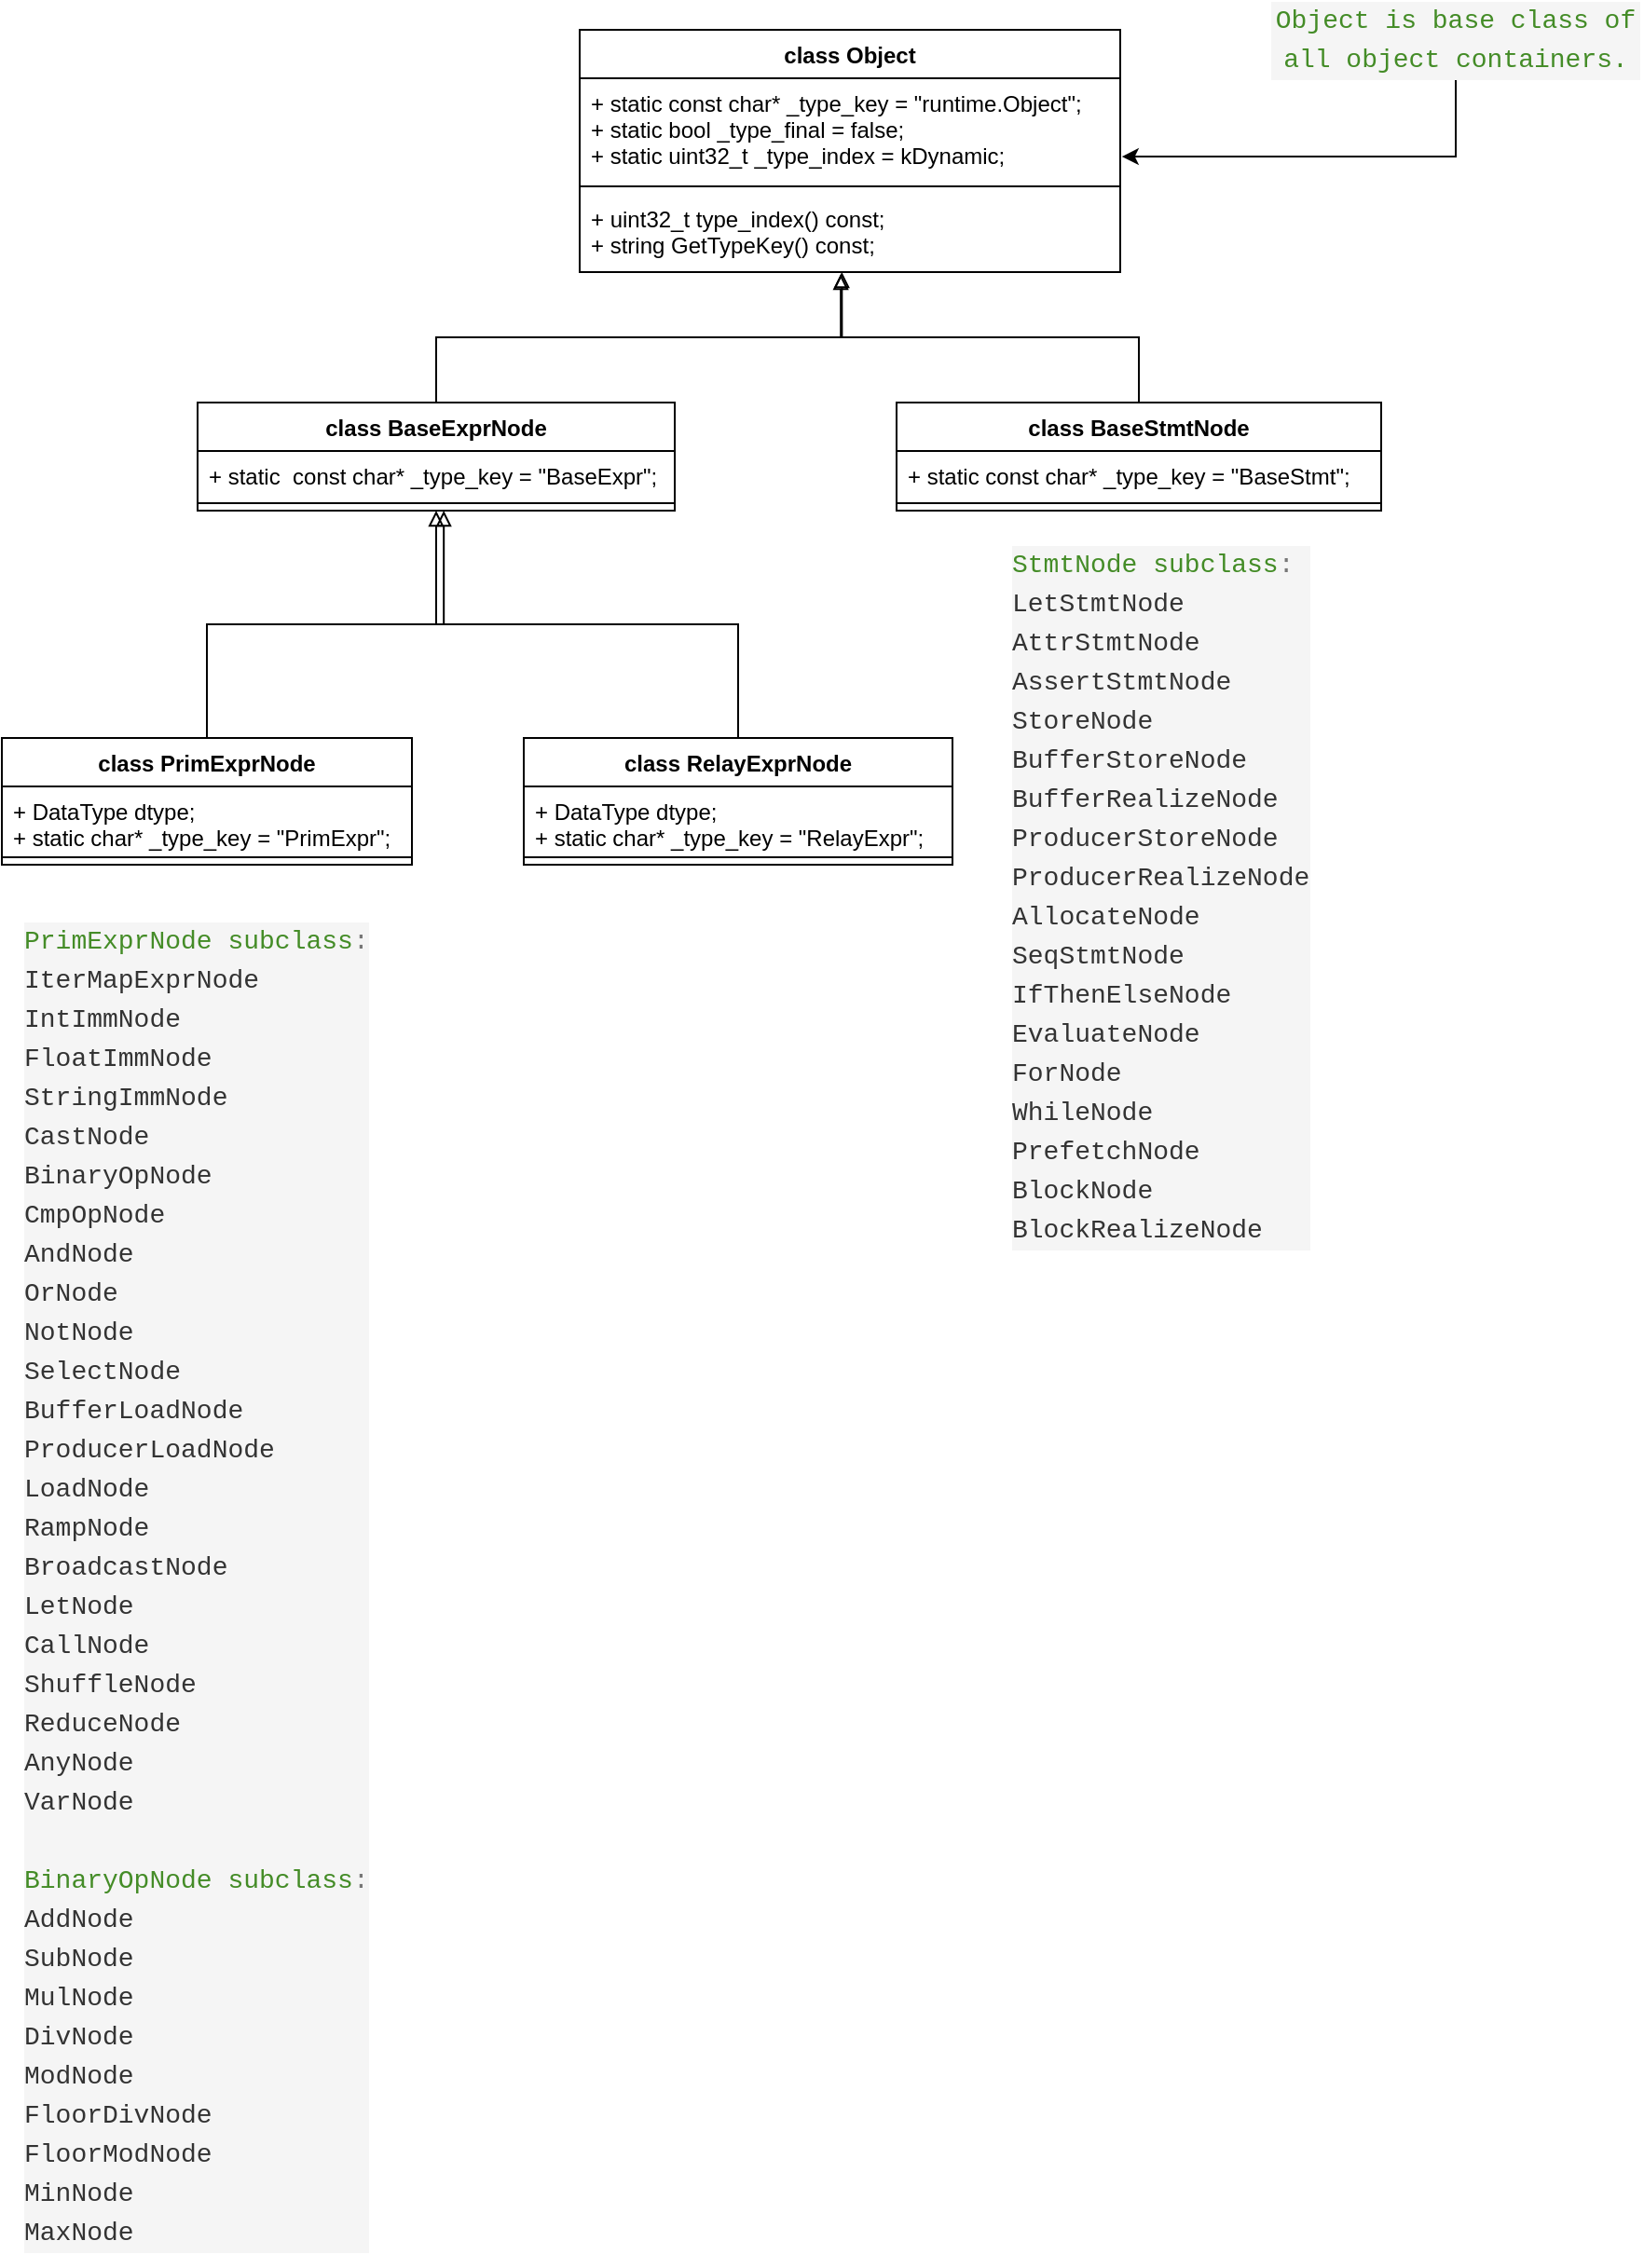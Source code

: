 <mxfile version="17.1.3" type="github">
  <diagram id="C5RBs43oDa-KdzZeNtuy" name="Page-1">
    <mxGraphModel dx="1555" dy="496" grid="1" gridSize="10" guides="1" tooltips="1" connect="1" arrows="1" fold="1" page="1" pageScale="1" pageWidth="827" pageHeight="1169" math="0" shadow="0">
      <root>
        <mxCell id="WIyWlLk6GJQsqaUBKTNV-0" />
        <mxCell id="WIyWlLk6GJQsqaUBKTNV-1" parent="WIyWlLk6GJQsqaUBKTNV-0" />
        <mxCell id="kKY4jda6wwt20LBGPMN2-0" value="class Object" style="swimlane;fontStyle=1;align=center;verticalAlign=top;childLayout=stackLayout;horizontal=1;startSize=26;horizontalStack=0;resizeParent=1;resizeParentMax=0;resizeLast=0;collapsible=1;marginBottom=0;" vertex="1" parent="WIyWlLk6GJQsqaUBKTNV-1">
          <mxGeometry x="290" y="110" width="290" height="130" as="geometry">
            <mxRectangle x="290" y="110" width="100" height="26" as="alternateBounds" />
          </mxGeometry>
        </mxCell>
        <mxCell id="kKY4jda6wwt20LBGPMN2-1" value="+   static const char* _type_key = &quot;runtime.Object&quot;;&#xa;+   static bool _type_final = false;&#xa;+ static uint32_t _type_index = kDynamic;" style="text;strokeColor=none;fillColor=none;align=left;verticalAlign=top;spacingLeft=4;spacingRight=4;overflow=hidden;rotatable=0;points=[[0,0.5],[1,0.5]];portConstraint=eastwest;" vertex="1" parent="kKY4jda6wwt20LBGPMN2-0">
          <mxGeometry y="26" width="290" height="54" as="geometry" />
        </mxCell>
        <mxCell id="kKY4jda6wwt20LBGPMN2-2" value="" style="line;strokeWidth=1;fillColor=none;align=left;verticalAlign=middle;spacingTop=-1;spacingLeft=3;spacingRight=3;rotatable=0;labelPosition=right;points=[];portConstraint=eastwest;" vertex="1" parent="kKY4jda6wwt20LBGPMN2-0">
          <mxGeometry y="80" width="290" height="8" as="geometry" />
        </mxCell>
        <mxCell id="kKY4jda6wwt20LBGPMN2-3" value="+   uint32_t type_index() const;&#xa;+ string GetTypeKey() const;" style="text;strokeColor=none;fillColor=none;align=left;verticalAlign=top;spacingLeft=4;spacingRight=4;overflow=hidden;rotatable=0;points=[[0,0.5],[1,0.5]];portConstraint=eastwest;" vertex="1" parent="kKY4jda6wwt20LBGPMN2-0">
          <mxGeometry y="88" width="290" height="42" as="geometry" />
        </mxCell>
        <mxCell id="kKY4jda6wwt20LBGPMN2-11" style="edgeStyle=orthogonalEdgeStyle;rounded=0;orthogonalLoop=1;jettySize=auto;html=1;entryX=0.485;entryY=1;entryDx=0;entryDy=0;entryPerimeter=0;endArrow=block;endFill=0;" edge="1" parent="WIyWlLk6GJQsqaUBKTNV-1" source="kKY4jda6wwt20LBGPMN2-4" target="kKY4jda6wwt20LBGPMN2-3">
          <mxGeometry relative="1" as="geometry" />
        </mxCell>
        <mxCell id="kKY4jda6wwt20LBGPMN2-42" style="edgeStyle=orthogonalEdgeStyle;rounded=0;orthogonalLoop=1;jettySize=auto;html=1;exitX=0.5;exitY=1;exitDx=0;exitDy=0;endArrow=block;endFill=0;" edge="1" parent="WIyWlLk6GJQsqaUBKTNV-1" source="kKY4jda6wwt20LBGPMN2-4">
          <mxGeometry relative="1" as="geometry">
            <mxPoint x="213" y="367.907" as="targetPoint" />
          </mxGeometry>
        </mxCell>
        <mxCell id="kKY4jda6wwt20LBGPMN2-4" value="class BaseExprNode" style="swimlane;fontStyle=1;align=center;verticalAlign=top;childLayout=stackLayout;horizontal=1;startSize=26;horizontalStack=0;resizeParent=1;resizeParentMax=0;resizeLast=0;collapsible=1;marginBottom=0;" vertex="1" parent="WIyWlLk6GJQsqaUBKTNV-1">
          <mxGeometry x="85" y="310" width="256" height="58" as="geometry" />
        </mxCell>
        <mxCell id="kKY4jda6wwt20LBGPMN2-5" value="+ static  const char* _type_key = &quot;BaseExpr&quot;;" style="text;strokeColor=none;fillColor=none;align=left;verticalAlign=top;spacingLeft=4;spacingRight=4;overflow=hidden;rotatable=0;points=[[0,0.5],[1,0.5]];portConstraint=eastwest;" vertex="1" parent="kKY4jda6wwt20LBGPMN2-4">
          <mxGeometry y="26" width="256" height="24" as="geometry" />
        </mxCell>
        <mxCell id="kKY4jda6wwt20LBGPMN2-6" value="" style="line;strokeWidth=1;fillColor=none;align=left;verticalAlign=middle;spacingTop=-1;spacingLeft=3;spacingRight=3;rotatable=0;labelPosition=right;points=[];portConstraint=eastwest;" vertex="1" parent="kKY4jda6wwt20LBGPMN2-4">
          <mxGeometry y="50" width="256" height="8" as="geometry" />
        </mxCell>
        <mxCell id="kKY4jda6wwt20LBGPMN2-9" style="edgeStyle=orthogonalEdgeStyle;rounded=0;orthogonalLoop=1;jettySize=auto;html=1;entryX=1.003;entryY=0.778;entryDx=0;entryDy=0;entryPerimeter=0;" edge="1" parent="WIyWlLk6GJQsqaUBKTNV-1" source="kKY4jda6wwt20LBGPMN2-8" target="kKY4jda6wwt20LBGPMN2-1">
          <mxGeometry relative="1" as="geometry" />
        </mxCell>
        <mxCell id="kKY4jda6wwt20LBGPMN2-8" value="&lt;div style=&quot;color: rgb(51 , 51 , 51) ; background-color: rgb(245 , 245 , 245) ; font-family: &amp;#34;menlo&amp;#34; , &amp;#34;monaco&amp;#34; , &amp;#34;courier new&amp;#34; , monospace ; font-size: 14px ; line-height: 21px&quot;&gt;&lt;span style=&quot;color: rgb(68 , 140 , 39)&quot;&gt;Object is base class of all object containers.&lt;/span&gt;&lt;/div&gt;" style="text;html=1;strokeColor=none;fillColor=none;align=center;verticalAlign=middle;whiteSpace=wrap;rounded=0;" vertex="1" parent="WIyWlLk6GJQsqaUBKTNV-1">
          <mxGeometry x="660" y="100" width="200" height="30" as="geometry" />
        </mxCell>
        <mxCell id="kKY4jda6wwt20LBGPMN2-15" style="edgeStyle=orthogonalEdgeStyle;rounded=0;orthogonalLoop=1;jettySize=auto;html=1;entryX=0.483;entryY=1.024;entryDx=0;entryDy=0;entryPerimeter=0;endArrow=block;endFill=0;" edge="1" parent="WIyWlLk6GJQsqaUBKTNV-1" source="kKY4jda6wwt20LBGPMN2-12" target="kKY4jda6wwt20LBGPMN2-3">
          <mxGeometry relative="1" as="geometry" />
        </mxCell>
        <mxCell id="kKY4jda6wwt20LBGPMN2-12" value="class BaseStmtNode" style="swimlane;fontStyle=1;align=center;verticalAlign=top;childLayout=stackLayout;horizontal=1;startSize=26;horizontalStack=0;resizeParent=1;resizeParentMax=0;resizeLast=0;collapsible=1;marginBottom=0;" vertex="1" parent="WIyWlLk6GJQsqaUBKTNV-1">
          <mxGeometry x="460" y="310" width="260" height="58" as="geometry" />
        </mxCell>
        <mxCell id="kKY4jda6wwt20LBGPMN2-13" value="+ static const char* _type_key = &quot;BaseStmt&quot;;" style="text;strokeColor=none;fillColor=none;align=left;verticalAlign=top;spacingLeft=4;spacingRight=4;overflow=hidden;rotatable=0;points=[[0,0.5],[1,0.5]];portConstraint=eastwest;" vertex="1" parent="kKY4jda6wwt20LBGPMN2-12">
          <mxGeometry y="26" width="260" height="24" as="geometry" />
        </mxCell>
        <mxCell id="kKY4jda6wwt20LBGPMN2-14" value="" style="line;strokeWidth=1;fillColor=none;align=left;verticalAlign=middle;spacingTop=-1;spacingLeft=3;spacingRight=3;rotatable=0;labelPosition=right;points=[];portConstraint=eastwest;" vertex="1" parent="kKY4jda6wwt20LBGPMN2-12">
          <mxGeometry y="50" width="260" height="8" as="geometry" />
        </mxCell>
        <mxCell id="kKY4jda6wwt20LBGPMN2-19" style="edgeStyle=orthogonalEdgeStyle;rounded=0;orthogonalLoop=1;jettySize=auto;html=1;entryX=0.516;entryY=1;entryDx=0;entryDy=0;entryPerimeter=0;endArrow=block;endFill=0;" edge="1" parent="WIyWlLk6GJQsqaUBKTNV-1" source="kKY4jda6wwt20LBGPMN2-16" target="kKY4jda6wwt20LBGPMN2-6">
          <mxGeometry relative="1" as="geometry" />
        </mxCell>
        <mxCell id="kKY4jda6wwt20LBGPMN2-16" value="class PrimExprNode" style="swimlane;fontStyle=1;align=center;verticalAlign=top;childLayout=stackLayout;horizontal=1;startSize=26;horizontalStack=0;resizeParent=1;resizeParentMax=0;resizeLast=0;collapsible=1;marginBottom=0;" vertex="1" parent="WIyWlLk6GJQsqaUBKTNV-1">
          <mxGeometry x="-20" y="490" width="220" height="68" as="geometry" />
        </mxCell>
        <mxCell id="kKY4jda6wwt20LBGPMN2-17" value="+ DataType dtype;&#xa;+ static char* _type_key = &quot;PrimExpr&quot;;" style="text;strokeColor=none;fillColor=none;align=left;verticalAlign=top;spacingLeft=4;spacingRight=4;overflow=hidden;rotatable=0;points=[[0,0.5],[1,0.5]];portConstraint=eastwest;" vertex="1" parent="kKY4jda6wwt20LBGPMN2-16">
          <mxGeometry y="26" width="220" height="34" as="geometry" />
        </mxCell>
        <mxCell id="kKY4jda6wwt20LBGPMN2-18" value="" style="line;strokeWidth=1;fillColor=none;align=left;verticalAlign=middle;spacingTop=-1;spacingLeft=3;spacingRight=3;rotatable=0;labelPosition=right;points=[];portConstraint=eastwest;" vertex="1" parent="kKY4jda6wwt20LBGPMN2-16">
          <mxGeometry y="60" width="220" height="8" as="geometry" />
        </mxCell>
        <mxCell id="kKY4jda6wwt20LBGPMN2-41" style="edgeStyle=orthogonalEdgeStyle;rounded=0;orthogonalLoop=1;jettySize=auto;html=1;exitX=0.5;exitY=0;exitDx=0;exitDy=0;endArrow=block;endFill=0;entryX=0.5;entryY=1;entryDx=0;entryDy=0;" edge="1" parent="WIyWlLk6GJQsqaUBKTNV-1" source="kKY4jda6wwt20LBGPMN2-38" target="kKY4jda6wwt20LBGPMN2-4">
          <mxGeometry relative="1" as="geometry">
            <mxPoint x="220" y="370" as="targetPoint" />
          </mxGeometry>
        </mxCell>
        <mxCell id="kKY4jda6wwt20LBGPMN2-38" value="class RelayExprNode" style="swimlane;fontStyle=1;align=center;verticalAlign=top;childLayout=stackLayout;horizontal=1;startSize=26;horizontalStack=0;resizeParent=1;resizeParentMax=0;resizeLast=0;collapsible=1;marginBottom=0;" vertex="1" parent="WIyWlLk6GJQsqaUBKTNV-1">
          <mxGeometry x="260" y="490" width="230" height="68" as="geometry" />
        </mxCell>
        <mxCell id="kKY4jda6wwt20LBGPMN2-39" value="+ DataType dtype;&#xa;+ static char* _type_key = &quot;RelayExpr&quot;;" style="text;strokeColor=none;fillColor=none;align=left;verticalAlign=top;spacingLeft=4;spacingRight=4;overflow=hidden;rotatable=0;points=[[0,0.5],[1,0.5]];portConstraint=eastwest;" vertex="1" parent="kKY4jda6wwt20LBGPMN2-38">
          <mxGeometry y="26" width="230" height="34" as="geometry" />
        </mxCell>
        <mxCell id="kKY4jda6wwt20LBGPMN2-40" value="" style="line;strokeWidth=1;fillColor=none;align=left;verticalAlign=middle;spacingTop=-1;spacingLeft=3;spacingRight=3;rotatable=0;labelPosition=right;points=[];portConstraint=eastwest;" vertex="1" parent="kKY4jda6wwt20LBGPMN2-38">
          <mxGeometry y="60" width="230" height="8" as="geometry" />
        </mxCell>
        <mxCell id="kKY4jda6wwt20LBGPMN2-43" value="&lt;div style=&quot;color: rgb(51 , 51 , 51) ; background-color: rgb(245 , 245 , 245) ; font-family: &amp;quot;menlo&amp;quot; , &amp;quot;monaco&amp;quot; , &amp;quot;courier new&amp;quot; , monospace ; font-size: 14px ; line-height: 21px&quot;&gt;&lt;div style=&quot;font-family: &amp;quot;menlo&amp;quot; , &amp;quot;monaco&amp;quot; , &amp;quot;courier new&amp;quot; , monospace ; line-height: 21px&quot;&gt;&lt;div&gt;&lt;span style=&quot;color: rgb(68 , 140 , 39)&quot;&gt;PrimExprNode subclass&lt;/span&gt;&lt;span style=&quot;color: rgb(119 , 119 , 119)&quot;&gt;:&lt;/span&gt;&lt;/div&gt;&lt;div&gt;IterMapExprNode&lt;/div&gt;&lt;div&gt;IntImmNode&lt;/div&gt;&lt;div&gt;FloatImmNode&lt;/div&gt;&lt;div&gt;StringImmNode&lt;/div&gt;&lt;div&gt;CastNode&lt;/div&gt;&lt;div&gt;BinaryOpNode&lt;/div&gt;&lt;div&gt;CmpOpNode&lt;/div&gt;&lt;div&gt;AndNode&lt;/div&gt;&lt;div&gt;OrNode&lt;/div&gt;&lt;div&gt;NotNode&lt;/div&gt;&lt;div&gt;SelectNode&lt;/div&gt;&lt;div&gt;BufferLoadNode&lt;/div&gt;&lt;div&gt;ProducerLoadNode&lt;/div&gt;&lt;div&gt;LoadNode&lt;/div&gt;&lt;div&gt;RampNode&lt;/div&gt;&lt;div&gt;BroadcastNode&lt;/div&gt;&lt;div&gt;LetNode&lt;/div&gt;&lt;div&gt;CallNode&lt;/div&gt;&lt;div&gt;ShuffleNode&lt;/div&gt;&lt;div&gt;ReduceNode&lt;/div&gt;&lt;div&gt;AnyNode&lt;/div&gt;&lt;div&gt;VarNode&lt;/div&gt;&lt;br&gt;&lt;div&gt;&lt;span style=&quot;color: rgb(68 , 140 , 39)&quot;&gt;BinaryOpNode subclass&lt;/span&gt;&lt;span style=&quot;color: rgb(119 , 119 , 119)&quot;&gt;:&lt;/span&gt;&lt;/div&gt;&lt;div&gt;AddNode&lt;/div&gt;&lt;div&gt;SubNode&lt;/div&gt;&lt;div&gt;MulNode&lt;/div&gt;&lt;div&gt;DivNode&lt;/div&gt;&lt;div&gt;ModNode&lt;/div&gt;&lt;div&gt;FloorDivNode&lt;/div&gt;&lt;div&gt;FloorModNode&lt;/div&gt;&lt;div&gt;MinNode&lt;/div&gt;&lt;div&gt;MaxNode&lt;/div&gt;&lt;/div&gt;&lt;/div&gt;" style="text;html=1;strokeColor=none;fillColor=none;align=left;verticalAlign=middle;whiteSpace=wrap;rounded=0;" vertex="1" parent="WIyWlLk6GJQsqaUBKTNV-1">
          <mxGeometry x="-10" y="580" width="200" height="730" as="geometry" />
        </mxCell>
        <mxCell id="kKY4jda6wwt20LBGPMN2-44" value="&lt;div style=&quot;color: rgb(51 , 51 , 51) ; background-color: rgb(245 , 245 , 245) ; font-family: &amp;quot;menlo&amp;quot; , &amp;quot;monaco&amp;quot; , &amp;quot;courier new&amp;quot; , monospace ; font-size: 14px ; line-height: 21px&quot;&gt;&lt;div style=&quot;font-family: &amp;quot;menlo&amp;quot; , &amp;quot;monaco&amp;quot; , &amp;quot;courier new&amp;quot; , monospace ; line-height: 21px&quot;&gt;&lt;div&gt;&lt;span style=&quot;color: rgb(68 , 140 , 39)&quot;&gt;StmtNode subclass&lt;/span&gt;&lt;span style=&quot;color: rgb(119 , 119 , 119)&quot;&gt;:&lt;/span&gt;&lt;/div&gt;&lt;div&gt;LetStmtNode&lt;/div&gt;&lt;div&gt;AttrStmtNode&lt;/div&gt;&lt;div&gt;AssertStmtNode&lt;/div&gt;&lt;div&gt;StoreNode&lt;/div&gt;&lt;div&gt;BufferStoreNode&lt;/div&gt;&lt;div&gt;BufferRealizeNode&lt;/div&gt;&lt;div&gt;ProducerStoreNode&lt;/div&gt;&lt;div&gt;ProducerRealizeNode&lt;/div&gt;&lt;div&gt;AllocateNode&lt;/div&gt;&lt;div&gt;SeqStmtNode&lt;/div&gt;&lt;div&gt;IfThenElseNode&lt;/div&gt;&lt;div&gt;EvaluateNode&lt;/div&gt;&lt;div&gt;ForNode&lt;/div&gt;&lt;div&gt;WhileNode&lt;/div&gt;&lt;div&gt;PrefetchNode&lt;/div&gt;&lt;div&gt;BlockNode&lt;/div&gt;&lt;div&gt;BlockRealizeNode&lt;/div&gt;&lt;/div&gt;&lt;/div&gt;" style="text;html=1;strokeColor=none;fillColor=none;align=left;verticalAlign=middle;whiteSpace=wrap;rounded=0;" vertex="1" parent="WIyWlLk6GJQsqaUBKTNV-1">
          <mxGeometry x="520" y="410" width="200" height="330" as="geometry" />
        </mxCell>
      </root>
    </mxGraphModel>
  </diagram>
</mxfile>
